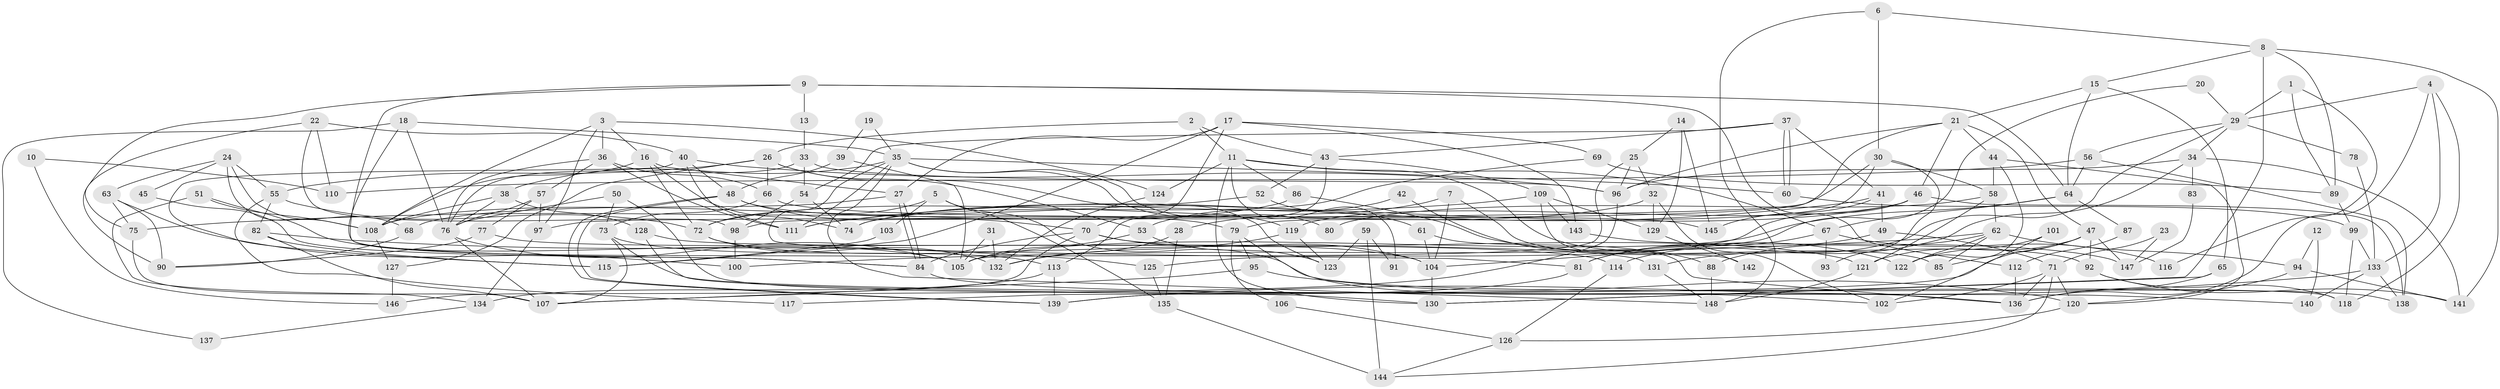 // coarse degree distribution, {2: 0.1553398058252427, 5: 0.18446601941747573, 7: 0.05825242718446602, 4: 0.2524271844660194, 6: 0.06796116504854369, 3: 0.20388349514563106, 13: 0.009708737864077669, 10: 0.019417475728155338, 11: 0.009708737864077669, 8: 0.009708737864077669, 9: 0.019417475728155338, 12: 0.009708737864077669}
// Generated by graph-tools (version 1.1) at 2025/55/03/04/25 21:55:16]
// undirected, 148 vertices, 296 edges
graph export_dot {
graph [start="1"]
  node [color=gray90,style=filled];
  1;
  2;
  3;
  4;
  5;
  6;
  7;
  8;
  9;
  10;
  11;
  12;
  13;
  14;
  15;
  16;
  17;
  18;
  19;
  20;
  21;
  22;
  23;
  24;
  25;
  26;
  27;
  28;
  29;
  30;
  31;
  32;
  33;
  34;
  35;
  36;
  37;
  38;
  39;
  40;
  41;
  42;
  43;
  44;
  45;
  46;
  47;
  48;
  49;
  50;
  51;
  52;
  53;
  54;
  55;
  56;
  57;
  58;
  59;
  60;
  61;
  62;
  63;
  64;
  65;
  66;
  67;
  68;
  69;
  70;
  71;
  72;
  73;
  74;
  75;
  76;
  77;
  78;
  79;
  80;
  81;
  82;
  83;
  84;
  85;
  86;
  87;
  88;
  89;
  90;
  91;
  92;
  93;
  94;
  95;
  96;
  97;
  98;
  99;
  100;
  101;
  102;
  103;
  104;
  105;
  106;
  107;
  108;
  109;
  110;
  111;
  112;
  113;
  114;
  115;
  116;
  117;
  118;
  119;
  120;
  121;
  122;
  123;
  124;
  125;
  126;
  127;
  128;
  129;
  130;
  131;
  132;
  133;
  134;
  135;
  136;
  137;
  138;
  139;
  140;
  141;
  142;
  143;
  144;
  145;
  146;
  147;
  148;
  1 -- 89;
  1 -- 29;
  1 -- 116;
  2 -- 11;
  2 -- 26;
  2 -- 43;
  3 -- 108;
  3 -- 97;
  3 -- 16;
  3 -- 36;
  3 -- 124;
  4 -- 133;
  4 -- 29;
  4 -- 118;
  4 -- 136;
  5 -- 72;
  5 -- 138;
  5 -- 103;
  5 -- 135;
  6 -- 8;
  6 -- 30;
  6 -- 148;
  7 -- 28;
  7 -- 104;
  7 -- 85;
  8 -- 141;
  8 -- 130;
  8 -- 15;
  8 -- 89;
  9 -- 75;
  9 -- 64;
  9 -- 13;
  9 -- 105;
  9 -- 112;
  10 -- 110;
  10 -- 146;
  11 -- 92;
  11 -- 86;
  11 -- 67;
  11 -- 91;
  11 -- 124;
  11 -- 130;
  12 -- 94;
  12 -- 140;
  13 -- 33;
  14 -- 145;
  14 -- 25;
  14 -- 129;
  15 -- 21;
  15 -- 64;
  15 -- 65;
  16 -- 27;
  16 -- 72;
  16 -- 74;
  16 -- 108;
  17 -- 69;
  17 -- 115;
  17 -- 27;
  17 -- 70;
  17 -- 143;
  18 -- 84;
  18 -- 76;
  18 -- 35;
  18 -- 137;
  19 -- 35;
  19 -- 39;
  20 -- 29;
  20 -- 104;
  21 -- 96;
  21 -- 46;
  21 -- 44;
  21 -- 47;
  21 -- 98;
  22 -- 90;
  22 -- 40;
  22 -- 98;
  22 -- 110;
  23 -- 71;
  23 -- 147;
  24 -- 108;
  24 -- 55;
  24 -- 45;
  24 -- 63;
  24 -- 68;
  25 -- 105;
  25 -- 96;
  25 -- 32;
  26 -- 66;
  26 -- 53;
  26 -- 55;
  26 -- 123;
  26 -- 127;
  27 -- 84;
  27 -- 84;
  27 -- 68;
  28 -- 132;
  28 -- 135;
  29 -- 56;
  29 -- 34;
  29 -- 78;
  29 -- 114;
  30 -- 79;
  30 -- 58;
  30 -- 93;
  30 -- 97;
  31 -- 105;
  31 -- 132;
  32 -- 72;
  32 -- 102;
  32 -- 129;
  33 -- 96;
  33 -- 54;
  33 -- 76;
  34 -- 131;
  34 -- 96;
  34 -- 83;
  34 -- 141;
  35 -- 38;
  35 -- 60;
  35 -- 80;
  35 -- 81;
  35 -- 111;
  35 -- 119;
  35 -- 148;
  36 -- 111;
  36 -- 57;
  36 -- 66;
  36 -- 76;
  37 -- 60;
  37 -- 60;
  37 -- 41;
  37 -- 43;
  37 -- 54;
  38 -- 76;
  38 -- 108;
  38 -- 128;
  39 -- 105;
  39 -- 48;
  40 -- 48;
  40 -- 111;
  40 -- 96;
  40 -- 115;
  41 -- 111;
  41 -- 49;
  41 -- 145;
  42 -- 53;
  42 -- 88;
  43 -- 52;
  43 -- 109;
  43 -- 113;
  44 -- 58;
  44 -- 120;
  44 -- 122;
  45 -- 84;
  46 -- 119;
  46 -- 74;
  46 -- 125;
  46 -- 138;
  47 -- 121;
  47 -- 85;
  47 -- 92;
  47 -- 139;
  47 -- 147;
  48 -- 70;
  48 -- 139;
  48 -- 139;
  48 -- 79;
  49 -- 71;
  49 -- 81;
  50 -- 76;
  50 -- 73;
  50 -- 118;
  51 -- 105;
  51 -- 134;
  51 -- 108;
  52 -- 75;
  52 -- 61;
  53 -- 105;
  53 -- 123;
  54 -- 98;
  54 -- 74;
  55 -- 72;
  55 -- 82;
  55 -- 117;
  56 -- 64;
  56 -- 138;
  56 -- 110;
  57 -- 76;
  57 -- 77;
  57 -- 97;
  58 -- 121;
  58 -- 62;
  58 -- 80;
  59 -- 123;
  59 -- 144;
  59 -- 91;
  60 -- 99;
  61 -- 136;
  61 -- 104;
  62 -- 94;
  62 -- 85;
  62 -- 88;
  62 -- 100;
  62 -- 122;
  63 -- 100;
  63 -- 75;
  63 -- 90;
  64 -- 105;
  64 -- 67;
  64 -- 87;
  65 -- 130;
  65 -- 136;
  66 -- 73;
  66 -- 145;
  67 -- 81;
  67 -- 93;
  67 -- 116;
  68 -- 90;
  69 -- 89;
  69 -- 74;
  70 -- 84;
  70 -- 104;
  70 -- 121;
  70 -- 146;
  71 -- 136;
  71 -- 102;
  71 -- 120;
  71 -- 144;
  72 -- 104;
  72 -- 132;
  73 -- 113;
  73 -- 107;
  73 -- 140;
  75 -- 107;
  76 -- 105;
  76 -- 107;
  77 -- 90;
  77 -- 114;
  78 -- 133;
  79 -- 95;
  79 -- 102;
  79 -- 106;
  81 -- 117;
  82 -- 125;
  82 -- 107;
  82 -- 115;
  83 -- 147;
  84 -- 136;
  86 -- 122;
  86 -- 108;
  87 -- 112;
  88 -- 148;
  89 -- 99;
  92 -- 118;
  92 -- 141;
  94 -- 120;
  94 -- 141;
  95 -- 107;
  95 -- 120;
  96 -- 107;
  97 -- 134;
  98 -- 100;
  99 -- 118;
  99 -- 133;
  101 -- 122;
  101 -- 102;
  103 -- 115;
  104 -- 130;
  106 -- 126;
  108 -- 127;
  109 -- 129;
  109 -- 111;
  109 -- 142;
  109 -- 143;
  112 -- 136;
  113 -- 139;
  113 -- 134;
  114 -- 126;
  119 -- 132;
  119 -- 123;
  120 -- 126;
  121 -- 148;
  124 -- 132;
  125 -- 135;
  126 -- 144;
  127 -- 146;
  128 -- 130;
  128 -- 131;
  129 -- 142;
  131 -- 148;
  133 -- 139;
  133 -- 138;
  133 -- 140;
  134 -- 137;
  135 -- 144;
  143 -- 147;
}
